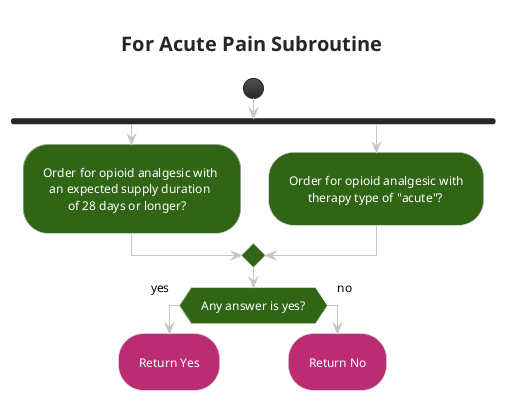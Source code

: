 @startuml subroutine_acute_pain
!theme carbon-gray
skinparam ActivityBackgroundColor #306516
<style>
activityDiagram {
 FontColor white
 RoundCorner 50
 arrow {
  FontColor: Black
 }
 diamond {
  BackgroundColor #306516
 }
}
</style>
title For Acute Pain Subroutine
start
fork
:Order for opioid analgesic with \n  an expected supply duration \n        of 28 days or longer?;
fork again
:Order for opioid analgesic with\n      therapy type of "acute"?;
end merge
if (Any answer is yes?) then (yes)
#BC2C73:Return Yes;
kill
else (no)
#BC2C73:Return No;
kill
@enduml